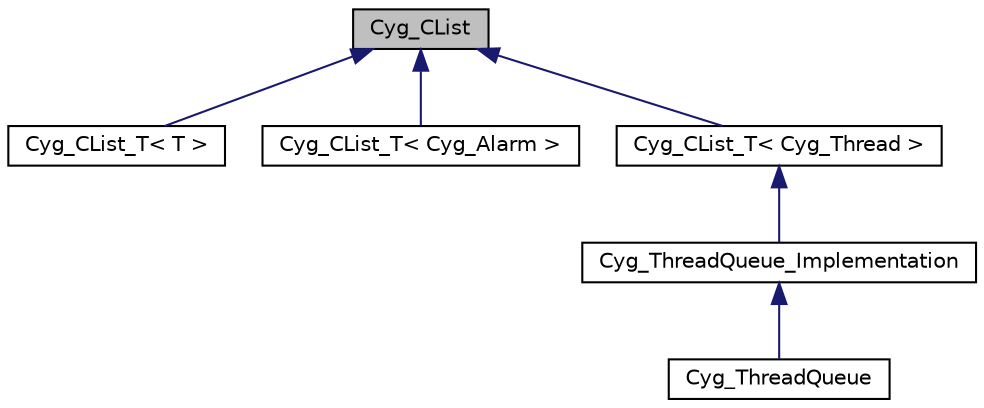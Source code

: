 digraph "Cyg_CList"
{
  edge [fontname="Helvetica",fontsize="10",labelfontname="Helvetica",labelfontsize="10"];
  node [fontname="Helvetica",fontsize="10",shape=record];
  Node1 [label="Cyg_CList",height=0.2,width=0.4,color="black", fillcolor="grey75", style="filled" fontcolor="black"];
  Node1 -> Node2 [dir="back",color="midnightblue",fontsize="10",style="solid",fontname="Helvetica"];
  Node2 [label="Cyg_CList_T\< T \>",height=0.2,width=0.4,color="black", fillcolor="white", style="filled",URL="$class_cyg___c_list___t.html"];
  Node1 -> Node3 [dir="back",color="midnightblue",fontsize="10",style="solid",fontname="Helvetica"];
  Node3 [label="Cyg_CList_T\< Cyg_Alarm \>",height=0.2,width=0.4,color="black", fillcolor="white", style="filled",URL="$class_cyg___c_list___t.html"];
  Node1 -> Node4 [dir="back",color="midnightblue",fontsize="10",style="solid",fontname="Helvetica"];
  Node4 [label="Cyg_CList_T\< Cyg_Thread \>",height=0.2,width=0.4,color="black", fillcolor="white", style="filled",URL="$class_cyg___c_list___t.html"];
  Node4 -> Node5 [dir="back",color="midnightblue",fontsize="10",style="solid",fontname="Helvetica"];
  Node5 [label="Cyg_ThreadQueue_Implementation",height=0.2,width=0.4,color="black", fillcolor="white", style="filled",URL="$class_cyg___thread_queue___implementation.html"];
  Node5 -> Node6 [dir="back",color="midnightblue",fontsize="10",style="solid",fontname="Helvetica"];
  Node6 [label="Cyg_ThreadQueue",height=0.2,width=0.4,color="black", fillcolor="white", style="filled",URL="$class_cyg___thread_queue.html"];
}
